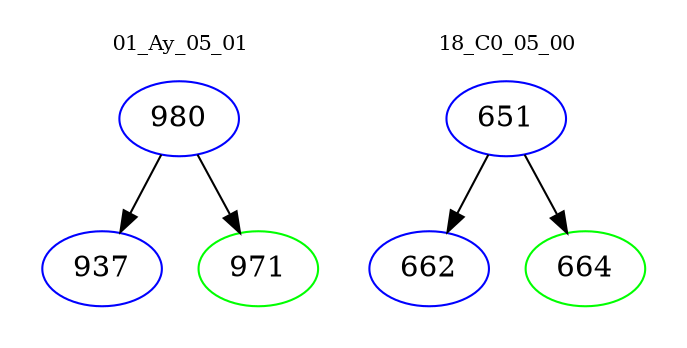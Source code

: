 digraph{
subgraph cluster_0 {
color = white
label = "01_Ay_05_01";
fontsize=10;
T0_980 [label="980", color="blue"]
T0_980 -> T0_937 [color="black"]
T0_937 [label="937", color="blue"]
T0_980 -> T0_971 [color="black"]
T0_971 [label="971", color="green"]
}
subgraph cluster_1 {
color = white
label = "18_C0_05_00";
fontsize=10;
T1_651 [label="651", color="blue"]
T1_651 -> T1_662 [color="black"]
T1_662 [label="662", color="blue"]
T1_651 -> T1_664 [color="black"]
T1_664 [label="664", color="green"]
}
}
